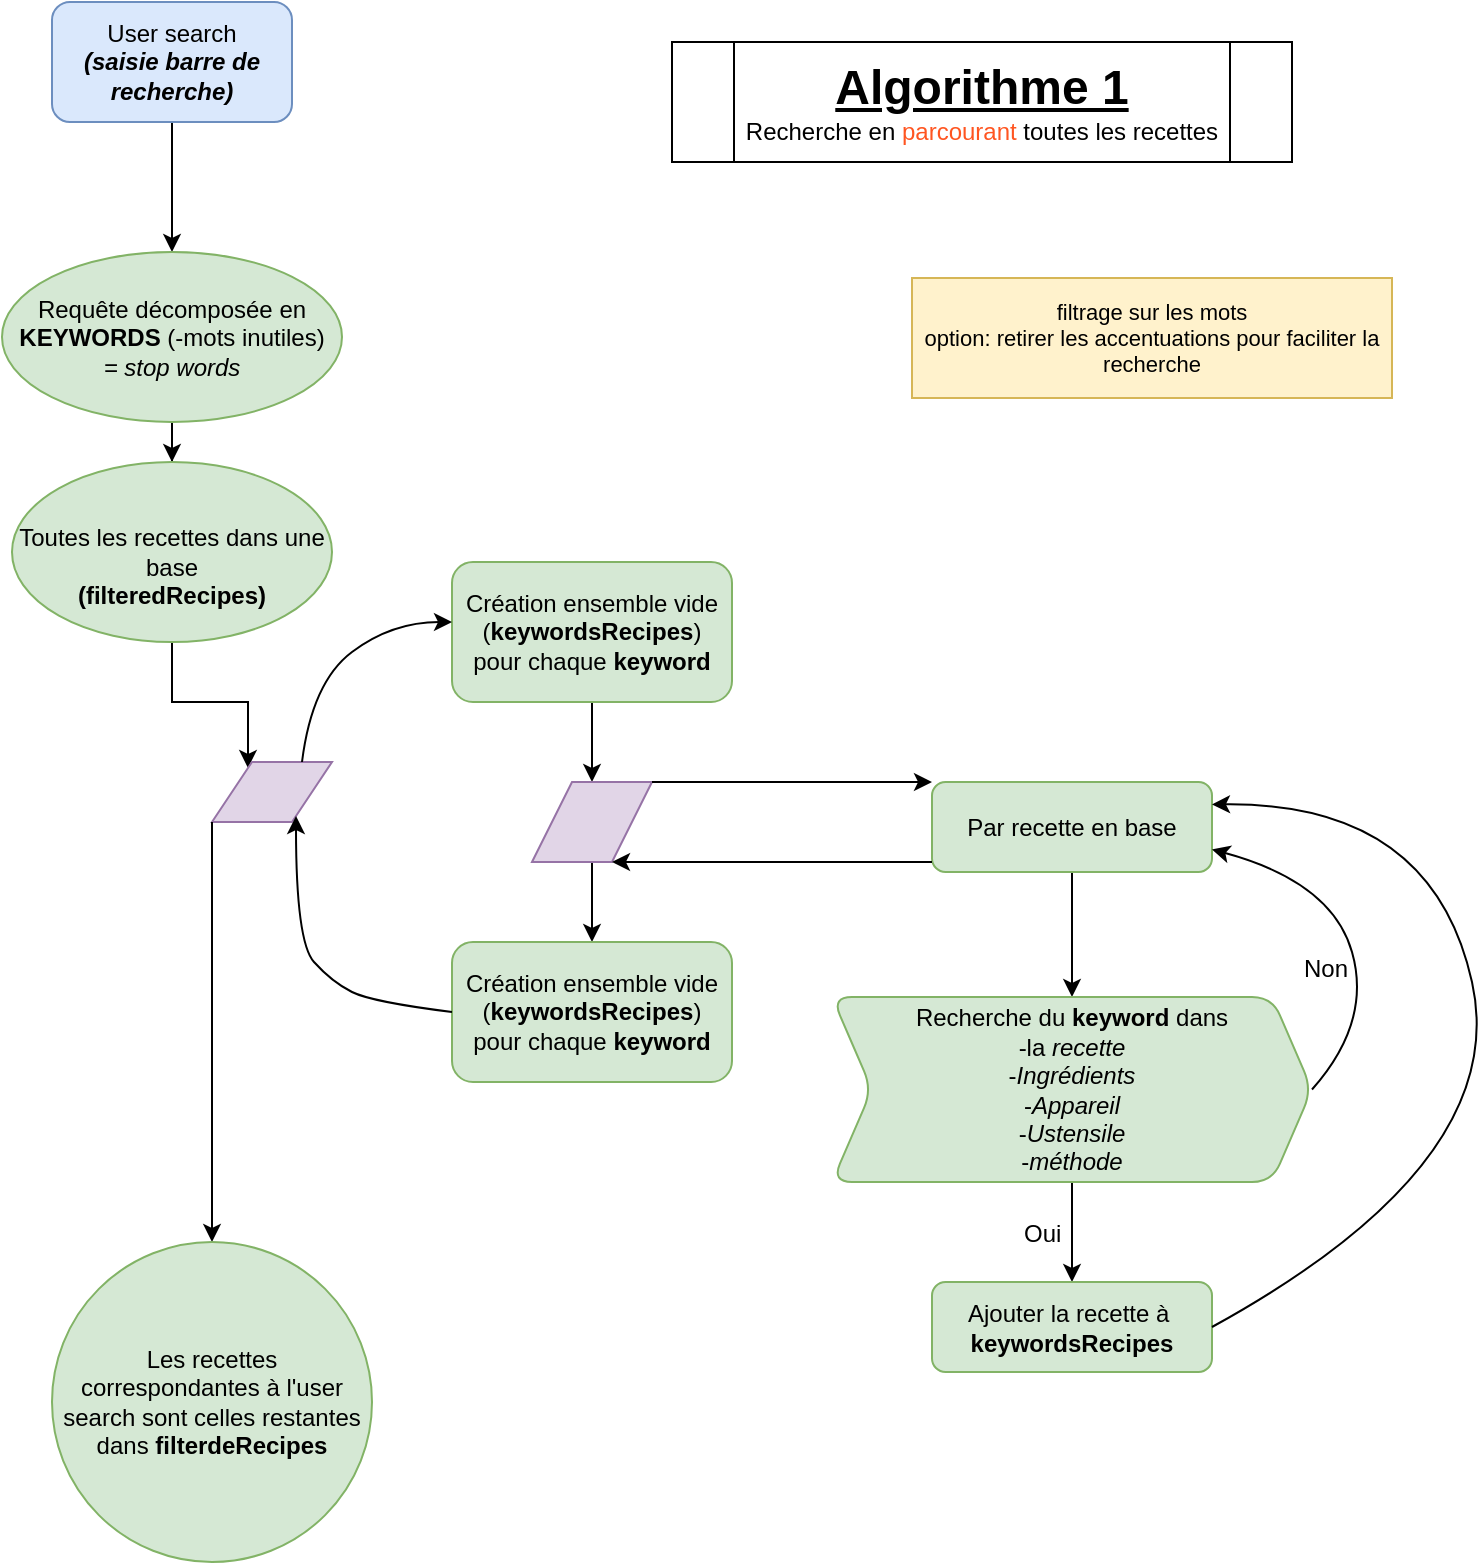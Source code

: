 <mxfile version="16.5.1" type="device"><diagram id="C5RBs43oDa-KdzZeNtuy" name="Page-1"><mxGraphModel dx="1102" dy="865" grid="1" gridSize="10" guides="1" tooltips="1" connect="1" arrows="1" fold="1" page="1" pageScale="1" pageWidth="827" pageHeight="1169" math="0" shadow="0"><root><mxCell id="WIyWlLk6GJQsqaUBKTNV-0"/><mxCell id="WIyWlLk6GJQsqaUBKTNV-1" parent="WIyWlLk6GJQsqaUBKTNV-0"/><mxCell id="D-tgBikeAYWPkGbDKpoR-27" value="" style="edgeStyle=orthogonalEdgeStyle;rounded=0;orthogonalLoop=1;jettySize=auto;html=1;" parent="WIyWlLk6GJQsqaUBKTNV-1" source="WIyWlLk6GJQsqaUBKTNV-3" target="D-tgBikeAYWPkGbDKpoR-26" edge="1"><mxGeometry relative="1" as="geometry"/></mxCell><mxCell id="WIyWlLk6GJQsqaUBKTNV-3" value="User search&lt;br&gt;&lt;i&gt;&lt;b&gt;(saisie barre de recherche)&lt;/b&gt;&lt;/i&gt;" style="rounded=1;whiteSpace=wrap;html=1;fontSize=12;glass=0;strokeWidth=1;shadow=0;fillColor=#dae8fc;strokeColor=#6c8ebf;" parent="WIyWlLk6GJQsqaUBKTNV-1" vertex="1"><mxGeometry x="80" y="20" width="120" height="60" as="geometry"/></mxCell><mxCell id="D-tgBikeAYWPkGbDKpoR-29" value="" style="edgeStyle=orthogonalEdgeStyle;rounded=0;orthogonalLoop=1;jettySize=auto;html=1;" parent="WIyWlLk6GJQsqaUBKTNV-1" source="D-tgBikeAYWPkGbDKpoR-26" target="D-tgBikeAYWPkGbDKpoR-28" edge="1"><mxGeometry relative="1" as="geometry"/></mxCell><mxCell id="D-tgBikeAYWPkGbDKpoR-26" value="Requête décomposée en &lt;b&gt;KEYWORDS&lt;/b&gt; (-mots inutiles)&lt;br&gt;&lt;i&gt;= stop words&lt;/i&gt;" style="ellipse;whiteSpace=wrap;html=1;rounded=1;glass=0;strokeWidth=1;shadow=0;fillColor=#d5e8d4;strokeColor=#82b366;" parent="WIyWlLk6GJQsqaUBKTNV-1" vertex="1"><mxGeometry x="55" y="145" width="170" height="85" as="geometry"/></mxCell><mxCell id="sWd6N2Dy6J9eo2I2SrSq-1" style="edgeStyle=orthogonalEdgeStyle;rounded=0;orthogonalLoop=1;jettySize=auto;html=1;entryX=0.25;entryY=0;entryDx=0;entryDy=0;" parent="WIyWlLk6GJQsqaUBKTNV-1" source="D-tgBikeAYWPkGbDKpoR-28" target="sWd6N2Dy6J9eo2I2SrSq-0" edge="1"><mxGeometry relative="1" as="geometry"/></mxCell><mxCell id="D-tgBikeAYWPkGbDKpoR-28" value="&lt;br&gt;Toutes les recettes dans une base&lt;br&gt;&lt;b&gt;(filteredRecipes)&lt;/b&gt;" style="ellipse;whiteSpace=wrap;html=1;fillColor=#d5e8d4;strokeColor=#82b366;rounded=1;glass=0;strokeWidth=1;shadow=0;" parent="WIyWlLk6GJQsqaUBKTNV-1" vertex="1"><mxGeometry x="60" y="250" width="160" height="90" as="geometry"/></mxCell><mxCell id="sWd6N2Dy6J9eo2I2SrSq-0" value="" style="shape=parallelogram;perimeter=parallelogramPerimeter;whiteSpace=wrap;html=1;fixedSize=1;fillColor=#e1d5e7;strokeColor=#9673a6;" parent="WIyWlLk6GJQsqaUBKTNV-1" vertex="1"><mxGeometry x="160" y="400" width="60" height="30" as="geometry"/></mxCell><mxCell id="3SN5Mb2ECrDXPy9wFA8d-0" value="" style="edgeStyle=orthogonalEdgeStyle;rounded=0;orthogonalLoop=1;jettySize=auto;html=1;" edge="1" parent="WIyWlLk6GJQsqaUBKTNV-1" source="sWd6N2Dy6J9eo2I2SrSq-2" target="sWd6N2Dy6J9eo2I2SrSq-9"><mxGeometry relative="1" as="geometry"/></mxCell><mxCell id="sWd6N2Dy6J9eo2I2SrSq-2" value="Création ensemble vide (&lt;b&gt;keywordsRecipes&lt;/b&gt;)&lt;br&gt;pour chaque &lt;b&gt;keyword&lt;/b&gt;" style="rounded=1;whiteSpace=wrap;html=1;fillColor=#d5e8d4;strokeColor=#82b366;" parent="WIyWlLk6GJQsqaUBKTNV-1" vertex="1"><mxGeometry x="280" y="300" width="140" height="70" as="geometry"/></mxCell><mxCell id="sWd6N2Dy6J9eo2I2SrSq-6" value="" style="curved=1;endArrow=classic;html=1;rounded=0;exitX=0.75;exitY=0;exitDx=0;exitDy=0;" parent="WIyWlLk6GJQsqaUBKTNV-1" source="sWd6N2Dy6J9eo2I2SrSq-0" edge="1"><mxGeometry width="50" height="50" relative="1" as="geometry"><mxPoint x="170" y="370" as="sourcePoint"/><mxPoint x="280" y="330" as="targetPoint"/><Array as="points"><mxPoint x="210" y="360"/><mxPoint x="250" y="330"/></Array></mxGeometry></mxCell><mxCell id="sWd6N2Dy6J9eo2I2SrSq-11" value="" style="edgeStyle=orthogonalEdgeStyle;rounded=0;orthogonalLoop=1;jettySize=auto;html=1;" parent="WIyWlLk6GJQsqaUBKTNV-1" source="sWd6N2Dy6J9eo2I2SrSq-9" target="sWd6N2Dy6J9eo2I2SrSq-10" edge="1"><mxGeometry relative="1" as="geometry"/></mxCell><mxCell id="sWd6N2Dy6J9eo2I2SrSq-9" value="" style="shape=parallelogram;perimeter=parallelogramPerimeter;whiteSpace=wrap;html=1;fixedSize=1;fillColor=#e1d5e7;strokeColor=#9673a6;" parent="WIyWlLk6GJQsqaUBKTNV-1" vertex="1"><mxGeometry x="320" y="410" width="60" height="40" as="geometry"/></mxCell><mxCell id="sWd6N2Dy6J9eo2I2SrSq-10" value="Création ensemble vide (&lt;b&gt;keywordsRecipes&lt;/b&gt;)&lt;br&gt;pour chaque &lt;b&gt;keyword&lt;/b&gt;" style="rounded=1;whiteSpace=wrap;html=1;fillColor=#d5e8d4;strokeColor=#82b366;" parent="WIyWlLk6GJQsqaUBKTNV-1" vertex="1"><mxGeometry x="280" y="490" width="140" height="70" as="geometry"/></mxCell><mxCell id="sWd6N2Dy6J9eo2I2SrSq-12" value="" style="curved=1;endArrow=classic;html=1;rounded=0;entryX=0.75;entryY=1;entryDx=0;entryDy=0;exitX=0;exitY=0.5;exitDx=0;exitDy=0;" parent="WIyWlLk6GJQsqaUBKTNV-1" source="sWd6N2Dy6J9eo2I2SrSq-10" target="sWd6N2Dy6J9eo2I2SrSq-0" edge="1"><mxGeometry width="50" height="50" relative="1" as="geometry"><mxPoint x="190" y="540" as="sourcePoint"/><mxPoint x="240" y="490" as="targetPoint"/><Array as="points"><mxPoint x="240" y="520"/><mxPoint x="220" y="510"/><mxPoint x="202" y="490"/></Array></mxGeometry></mxCell><mxCell id="sWd6N2Dy6J9eo2I2SrSq-20" value="" style="edgeStyle=orthogonalEdgeStyle;rounded=0;orthogonalLoop=1;jettySize=auto;html=1;" parent="WIyWlLk6GJQsqaUBKTNV-1" source="sWd6N2Dy6J9eo2I2SrSq-13" target="sWd6N2Dy6J9eo2I2SrSq-19" edge="1"><mxGeometry relative="1" as="geometry"/></mxCell><mxCell id="sWd6N2Dy6J9eo2I2SrSq-13" value="Par recette en base" style="rounded=1;whiteSpace=wrap;html=1;fillColor=#d5e8d4;strokeColor=#82b366;" parent="WIyWlLk6GJQsqaUBKTNV-1" vertex="1"><mxGeometry x="520" y="410" width="140" height="45" as="geometry"/></mxCell><mxCell id="sWd6N2Dy6J9eo2I2SrSq-16" value="" style="endArrow=classic;html=1;rounded=0;exitX=1;exitY=0;exitDx=0;exitDy=0;entryX=0;entryY=0;entryDx=0;entryDy=0;" parent="WIyWlLk6GJQsqaUBKTNV-1" source="sWd6N2Dy6J9eo2I2SrSq-9" target="sWd6N2Dy6J9eo2I2SrSq-13" edge="1"><mxGeometry width="50" height="50" relative="1" as="geometry"><mxPoint x="420" y="440" as="sourcePoint"/><mxPoint x="470" y="390" as="targetPoint"/></mxGeometry></mxCell><mxCell id="sWd6N2Dy6J9eo2I2SrSq-17" value="" style="endArrow=classic;html=1;rounded=0;exitX=0;exitY=0.889;exitDx=0;exitDy=0;exitPerimeter=0;" parent="WIyWlLk6GJQsqaUBKTNV-1" source="sWd6N2Dy6J9eo2I2SrSq-13" edge="1"><mxGeometry width="50" height="50" relative="1" as="geometry"><mxPoint x="480" y="520" as="sourcePoint"/><mxPoint x="360" y="450" as="targetPoint"/></mxGeometry></mxCell><mxCell id="sWd6N2Dy6J9eo2I2SrSq-28" style="edgeStyle=orthogonalEdgeStyle;rounded=0;orthogonalLoop=1;jettySize=auto;html=1;" parent="WIyWlLk6GJQsqaUBKTNV-1" source="sWd6N2Dy6J9eo2I2SrSq-19" edge="1"><mxGeometry relative="1" as="geometry"><mxPoint x="590" y="660" as="targetPoint"/></mxGeometry></mxCell><mxCell id="sWd6N2Dy6J9eo2I2SrSq-19" value="Recherche du &lt;b&gt;keyword &lt;/b&gt;dans &lt;br&gt;-la &lt;i&gt;recette&lt;/i&gt;&lt;br&gt;-&lt;i&gt;Ingrédients&lt;/i&gt;&lt;br&gt;-&lt;i&gt;Appareil&lt;/i&gt;&lt;br&gt;-&lt;i&gt;Ustensile&lt;/i&gt;&lt;br&gt;-&lt;i&gt;méthode&lt;/i&gt;" style="shape=step;perimeter=stepPerimeter;whiteSpace=wrap;html=1;fixedSize=1;fillColor=#d5e8d4;strokeColor=#82b366;rounded=1;" parent="WIyWlLk6GJQsqaUBKTNV-1" vertex="1"><mxGeometry x="470" y="517.5" width="240" height="92.5" as="geometry"/></mxCell><mxCell id="sWd6N2Dy6J9eo2I2SrSq-26" value="" style="curved=1;endArrow=classic;html=1;rounded=0;exitX=1;exitY=0.5;exitDx=0;exitDy=0;entryX=1;entryY=0.75;entryDx=0;entryDy=0;" parent="WIyWlLk6GJQsqaUBKTNV-1" source="sWd6N2Dy6J9eo2I2SrSq-19" target="sWd6N2Dy6J9eo2I2SrSq-13" edge="1"><mxGeometry width="50" height="50" relative="1" as="geometry"><mxPoint x="760" y="590" as="sourcePoint"/><mxPoint x="810" y="540" as="targetPoint"/><Array as="points"><mxPoint x="740" y="530"/><mxPoint x="720" y="460"/></Array></mxGeometry></mxCell><mxCell id="sWd6N2Dy6J9eo2I2SrSq-27" value="Non" style="text;strokeColor=none;fillColor=none;align=left;verticalAlign=middle;spacingLeft=4;spacingRight=4;overflow=hidden;points=[[0,0.5],[1,0.5]];portConstraint=eastwest;rotatable=0;" parent="WIyWlLk6GJQsqaUBKTNV-1" vertex="1"><mxGeometry x="700" y="487.5" width="80" height="30" as="geometry"/></mxCell><mxCell id="sWd6N2Dy6J9eo2I2SrSq-29" value="Ajouter la recette à&amp;nbsp;&lt;br&gt;&lt;b&gt;keywordsRecipes&lt;/b&gt;" style="rounded=1;whiteSpace=wrap;html=1;fillColor=#d5e8d4;strokeColor=#82b366;" parent="WIyWlLk6GJQsqaUBKTNV-1" vertex="1"><mxGeometry x="520" y="660" width="140" height="45" as="geometry"/></mxCell><mxCell id="sWd6N2Dy6J9eo2I2SrSq-30" value="Oui" style="text;strokeColor=none;fillColor=none;align=left;verticalAlign=middle;spacingLeft=4;spacingRight=4;overflow=hidden;points=[[0,0.5],[1,0.5]];portConstraint=eastwest;rotatable=0;" parent="WIyWlLk6GJQsqaUBKTNV-1" vertex="1"><mxGeometry x="560" y="620" width="80" height="30" as="geometry"/></mxCell><mxCell id="sWd6N2Dy6J9eo2I2SrSq-32" value="" style="curved=1;endArrow=classic;html=1;rounded=0;exitX=1;exitY=0.5;exitDx=0;exitDy=0;entryX=1;entryY=0.25;entryDx=0;entryDy=0;" parent="WIyWlLk6GJQsqaUBKTNV-1" source="sWd6N2Dy6J9eo2I2SrSq-29" target="sWd6N2Dy6J9eo2I2SrSq-13" edge="1"><mxGeometry width="50" height="50" relative="1" as="geometry"><mxPoint x="760" y="600" as="sourcePoint"/><mxPoint x="810" y="550" as="targetPoint"/><Array as="points"><mxPoint x="810" y="600"/><mxPoint x="770" y="420"/></Array></mxGeometry></mxCell><mxCell id="sWd6N2Dy6J9eo2I2SrSq-33" value="" style="endArrow=classic;html=1;rounded=0;exitX=0;exitY=1;exitDx=0;exitDy=0;" parent="WIyWlLk6GJQsqaUBKTNV-1" source="sWd6N2Dy6J9eo2I2SrSq-0" edge="1"><mxGeometry width="50" height="50" relative="1" as="geometry"><mxPoint x="70" y="540" as="sourcePoint"/><mxPoint x="160" y="640" as="targetPoint"/></mxGeometry></mxCell><mxCell id="sWd6N2Dy6J9eo2I2SrSq-34" value="Les recettes correspondantes à l'user search sont celles restantes dans &lt;b&gt;filterdeRecipes&lt;/b&gt;" style="ellipse;whiteSpace=wrap;html=1;fillColor=#d5e8d4;strokeColor=#82b366;rounded=1;glass=0;strokeWidth=1;shadow=0;" parent="WIyWlLk6GJQsqaUBKTNV-1" vertex="1"><mxGeometry x="80" y="640" width="160" height="160" as="geometry"/></mxCell><mxCell id="sWd6N2Dy6J9eo2I2SrSq-35" value="&lt;b style=&quot;font-size: 24px&quot;&gt;&lt;u&gt;Algorithme 1&lt;br&gt;&lt;/u&gt;&lt;/b&gt;Recherche en &lt;font color=&quot;#ff5521&quot;&gt;parcourant &lt;/font&gt;toutes les recettes" style="shape=process;whiteSpace=wrap;html=1;backgroundOutline=1;" parent="WIyWlLk6GJQsqaUBKTNV-1" vertex="1"><mxGeometry x="390" y="40" width="310" height="60" as="geometry"/></mxCell><mxCell id="sWd6N2Dy6J9eo2I2SrSq-37" value="&lt;span&gt;filtrage sur les mots&lt;/span&gt;&lt;br&gt;&lt;span&gt;option: retirer les accentuations pour faciliter la recherche&lt;/span&gt;" style="rounded=0;whiteSpace=wrap;html=1;fontSize=11;fillColor=#fff2cc;strokeColor=#d6b656;" parent="WIyWlLk6GJQsqaUBKTNV-1" vertex="1"><mxGeometry x="510" y="158" width="240" height="60" as="geometry"/></mxCell></root></mxGraphModel></diagram></mxfile>